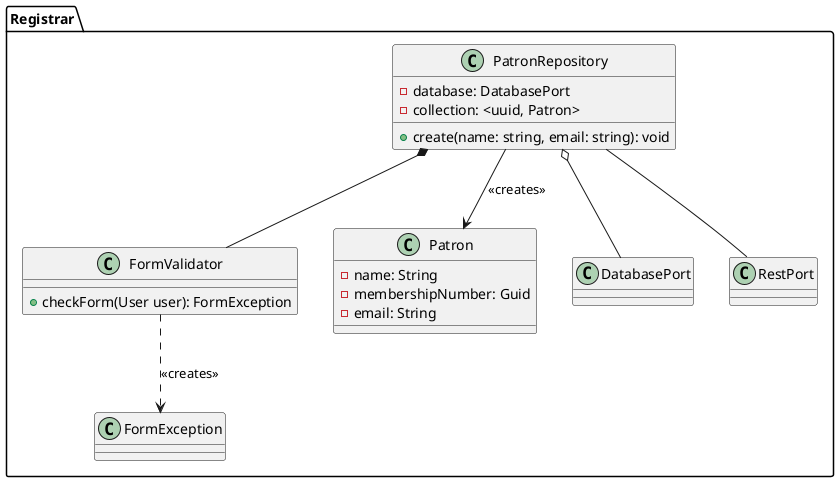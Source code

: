 @startuml
package "Registrar" {
    class FormException
    class FormValidator {
        + checkForm(User user): FormException
    }
    FormValidator ..> FormException: <<creates>>

    class PatronRepository {
        - database: DatabasePort
        - collection: <uuid, Patron>
        + create(name: string, email: string): void
    }
    PatronRepository *-- FormValidator
    PatronRepository --> Patron: <<creates>>
    PatronRepository o-- DatabasePort
    PatronRepository -- RestPort

    class Patron {
        - name: String
        - membershipNumber: Guid
        - email: String
    }
}
@enduml

